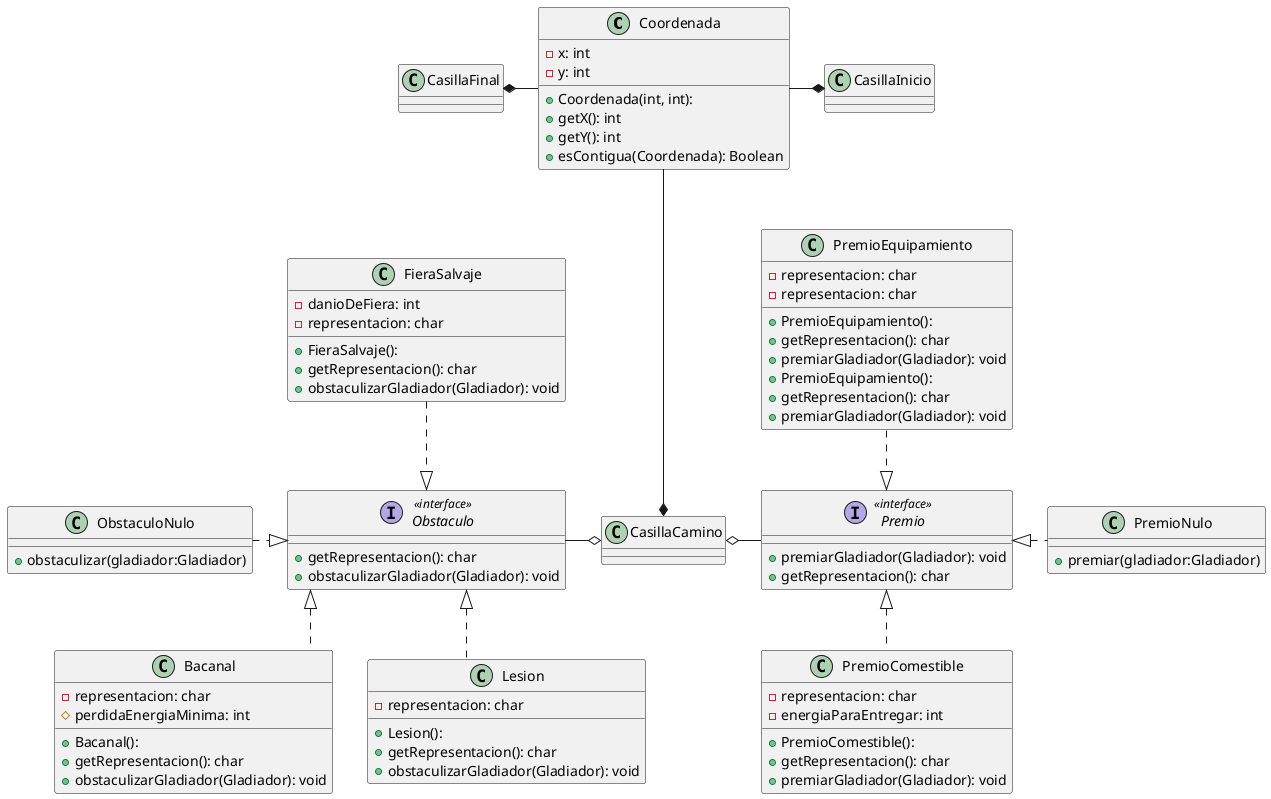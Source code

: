 @startuml
skinparam linetype ortho

class Coordenada {
  + Coordenada(int, int):
  - x: int
  - y: int
  + getX(): int
  + getY(): int
  + esContigua(Coordenada): Boolean
}

interface Obstaculo << interface >> {
  + getRepresentacion(): char
  + obstaculizarGladiador(Gladiador): void
}

interface Premio << interface >> {
  + premiarGladiador(Gladiador): void
  + getRepresentacion(): char
}

class Bacanal {
  + Bacanal():
  - representacion: char
  # perdidaEnergiaMinima: int
  + getRepresentacion(): char
  + obstaculizarGladiador(Gladiador): void
}

class PremioEquipamiento {
  + PremioEquipamiento():
  - representacion: char
  + getRepresentacion(): char
  + premiarGladiador(Gladiador): void
}

class Lesion {
  + Lesion():
  - representacion: char
  + getRepresentacion(): char
  + obstaculizarGladiador(Gladiador): void
}


class PremioComestible {
  + PremioComestible():
  - representacion: char
  - energiaParaEntregar: int
  + getRepresentacion(): char
  + premiarGladiador(Gladiador): void
}

class FieraSalvaje {
  + FieraSalvaje():
  - danioDeFiera: int
  - representacion: char
  + getRepresentacion(): char
  + obstaculizarGladiador(Gladiador): void
}

class PremioEquipamiento {
  + PremioEquipamiento():
  - representacion: char
  + getRepresentacion(): char
  + premiarGladiador(Gladiador): void
}

class ObstaculoNulo {
  + obstaculizar(gladiador:Gladiador)
}
class PremioNulo{
  + premiar(gladiador:Gladiador)
}

Coordenada ---* CasillaCamino
Coordenada -* CasillaInicio
CasillaFinal *- Coordenada

CasillaCamino o- Premio
Obstaculo -o CasillaCamino

ObstaculoNulo .^ Obstaculo


Obstaculo ^.. Bacanal
FieraSalvaje  ..^ Obstaculo
Obstaculo ^.. Lesion

PremioEquipamiento  ..^ Premio
Premio ^.. PremioComestible
Premio ^. PremioNulo



@enduml